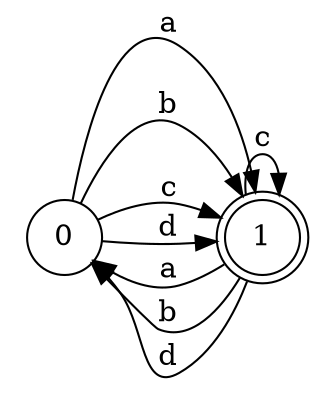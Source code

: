 digraph n2_2 {
__start0 [label="" shape="none"];

rankdir=LR;
size="8,5";

s0 [style="filled", color="black", fillcolor="white" shape="circle", label="0"];
s1 [style="rounded,filled", color="black", fillcolor="white" shape="doublecircle", label="1"];
s0 -> s1 [label="a"];
s0 -> s1 [label="b"];
s0 -> s1 [label="c"];
s0 -> s1 [label="d"];
s1 -> s0 [label="a"];
s1 -> s0 [label="b"];
s1 -> s1 [label="c"];
s1 -> s0 [label="d"];

}
